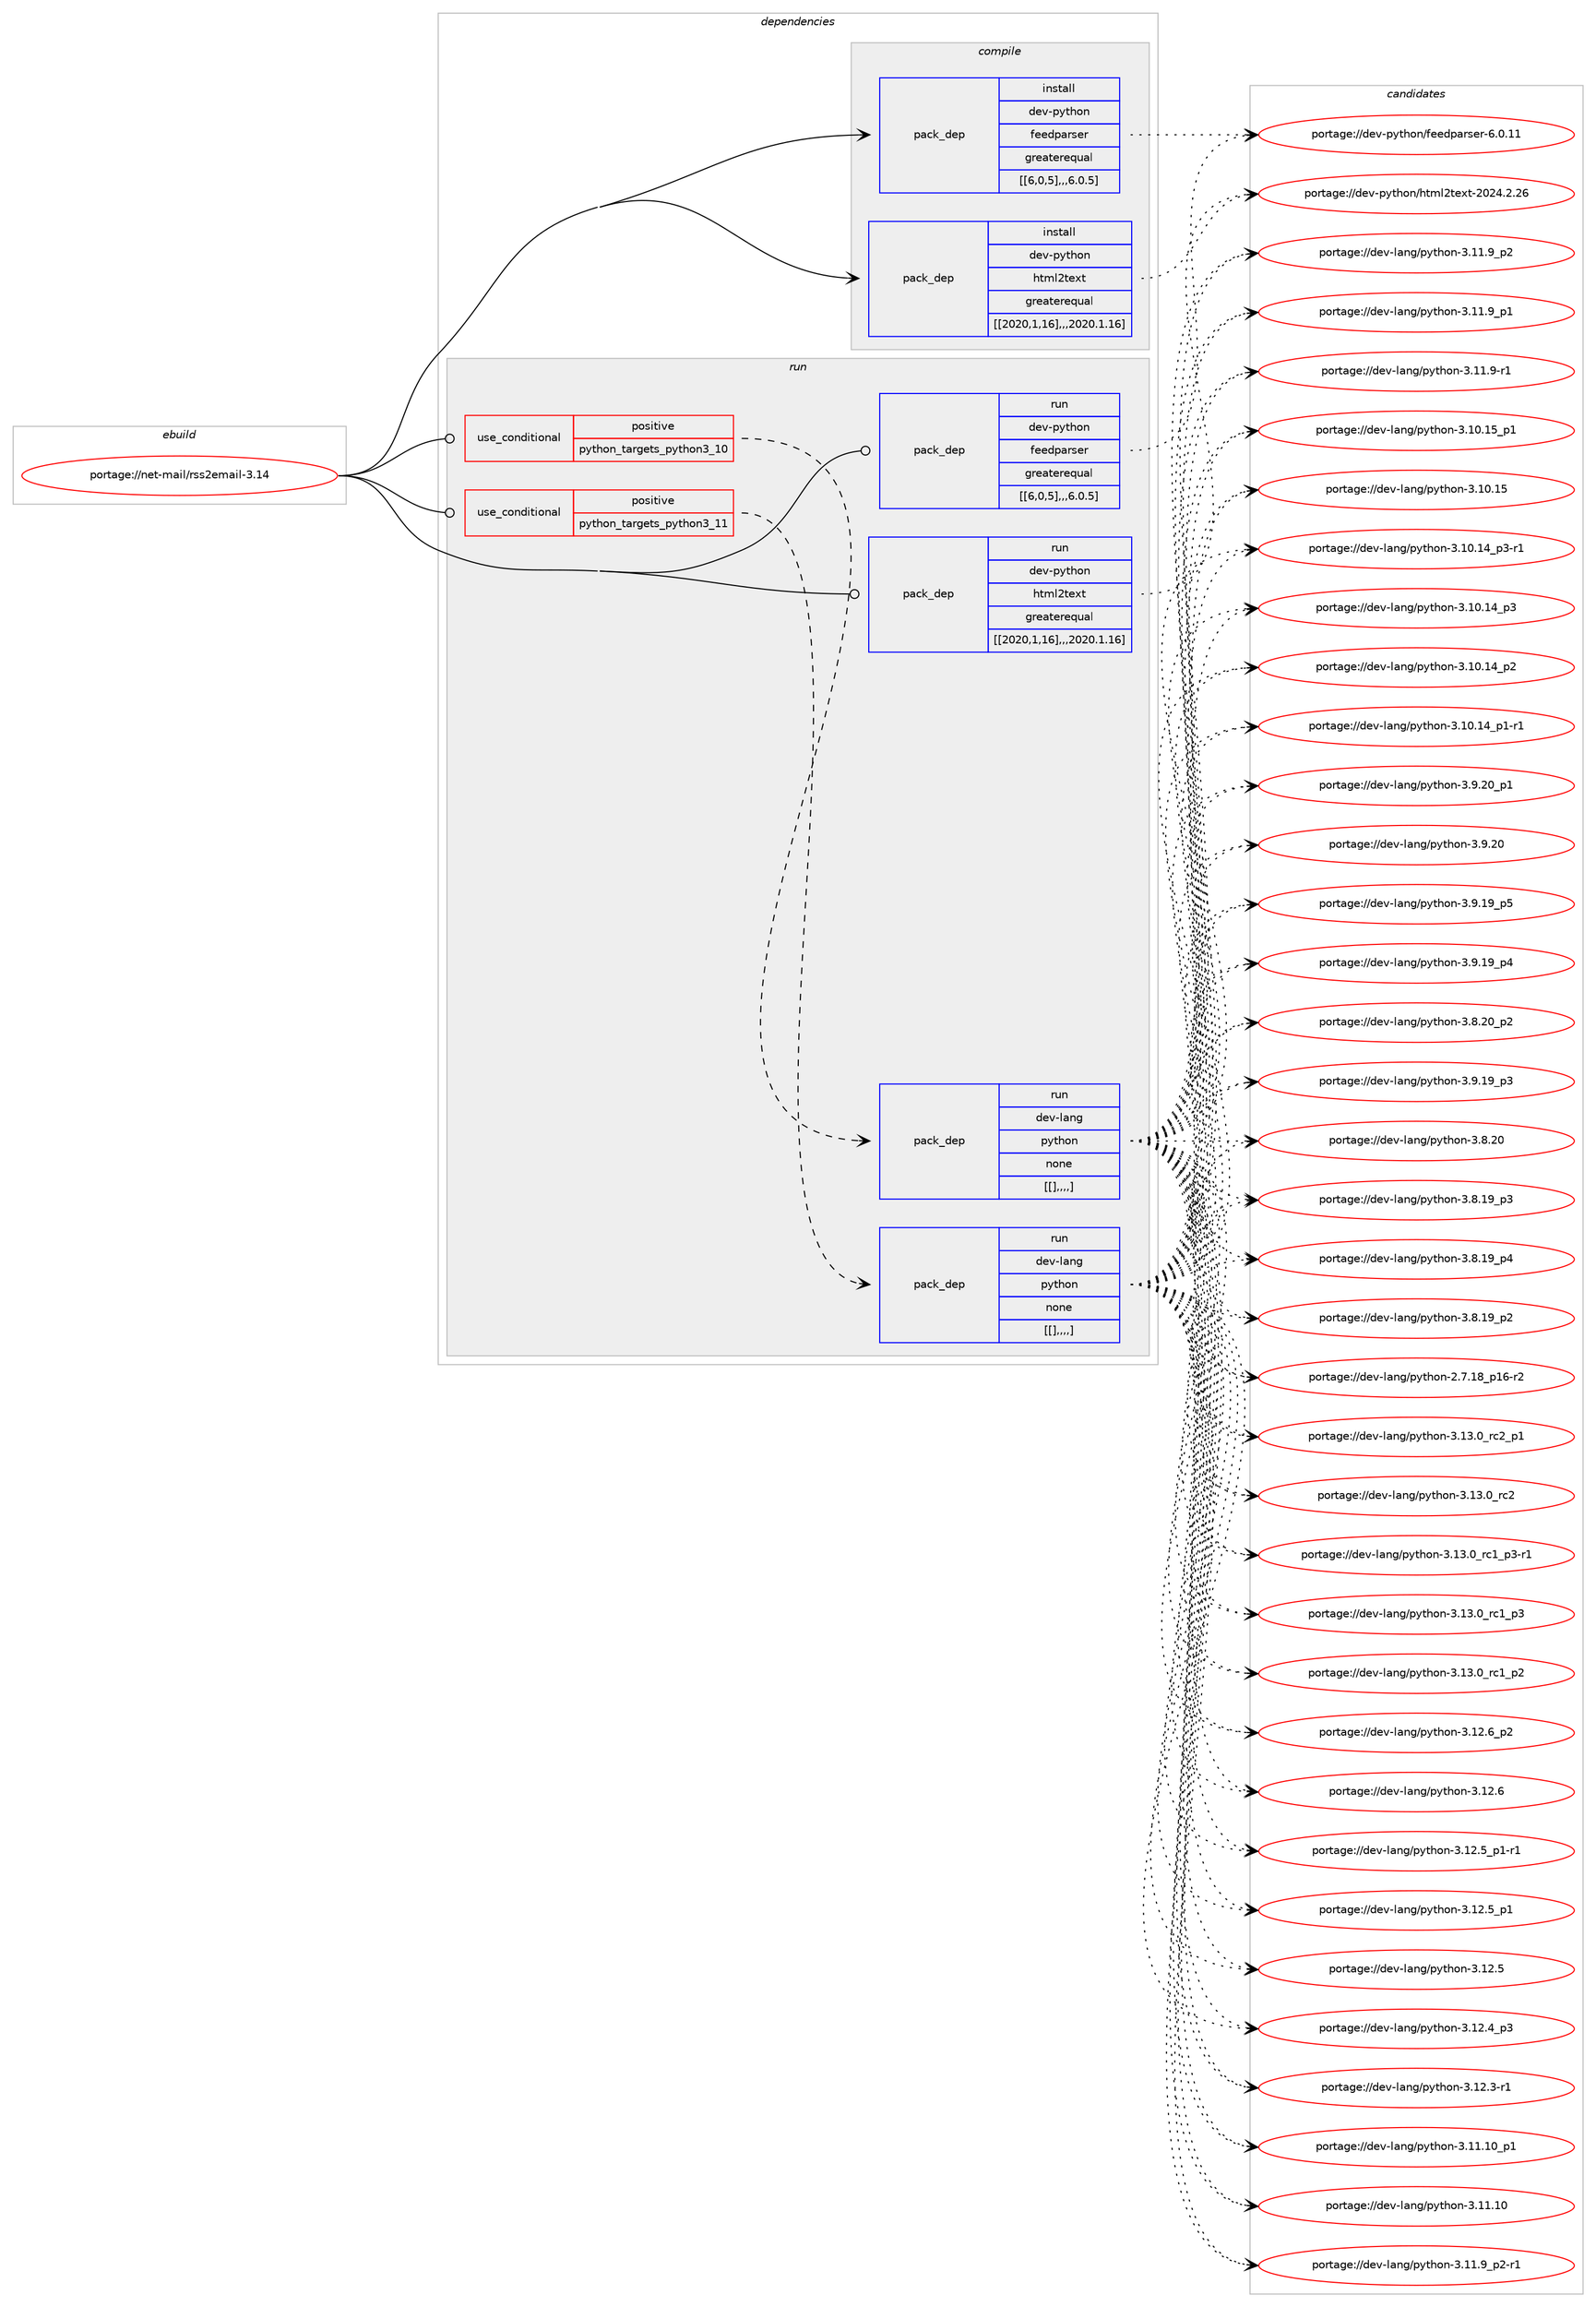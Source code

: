 digraph prolog {

# *************
# Graph options
# *************

newrank=true;
concentrate=true;
compound=true;
graph [rankdir=LR,fontname=Helvetica,fontsize=10,ranksep=1.5];#, ranksep=2.5, nodesep=0.2];
edge  [arrowhead=vee];
node  [fontname=Helvetica,fontsize=10];

# **********
# The ebuild
# **********

subgraph cluster_leftcol {
color=gray;
label=<<i>ebuild</i>>;
id [label="portage://net-mail/rss2email-3.14", color=red, width=4, href="../net-mail/rss2email-3.14.svg"];
}

# ****************
# The dependencies
# ****************

subgraph cluster_midcol {
color=gray;
label=<<i>dependencies</i>>;
subgraph cluster_compile {
fillcolor="#eeeeee";
style=filled;
label=<<i>compile</i>>;
subgraph pack274206 {
dependency376592 [label=<<TABLE BORDER="0" CELLBORDER="1" CELLSPACING="0" CELLPADDING="4" WIDTH="220"><TR><TD ROWSPAN="6" CELLPADDING="30">pack_dep</TD></TR><TR><TD WIDTH="110">install</TD></TR><TR><TD>dev-python</TD></TR><TR><TD>feedparser</TD></TR><TR><TD>greaterequal</TD></TR><TR><TD>[[6,0,5],,,6.0.5]</TD></TR></TABLE>>, shape=none, color=blue];
}
id:e -> dependency376592:w [weight=20,style="solid",arrowhead="vee"];
subgraph pack274207 {
dependency376593 [label=<<TABLE BORDER="0" CELLBORDER="1" CELLSPACING="0" CELLPADDING="4" WIDTH="220"><TR><TD ROWSPAN="6" CELLPADDING="30">pack_dep</TD></TR><TR><TD WIDTH="110">install</TD></TR><TR><TD>dev-python</TD></TR><TR><TD>html2text</TD></TR><TR><TD>greaterequal</TD></TR><TR><TD>[[2020,1,16],,,2020.1.16]</TD></TR></TABLE>>, shape=none, color=blue];
}
id:e -> dependency376593:w [weight=20,style="solid",arrowhead="vee"];
}
subgraph cluster_compileandrun {
fillcolor="#eeeeee";
style=filled;
label=<<i>compile and run</i>>;
}
subgraph cluster_run {
fillcolor="#eeeeee";
style=filled;
label=<<i>run</i>>;
subgraph cond99684 {
dependency376594 [label=<<TABLE BORDER="0" CELLBORDER="1" CELLSPACING="0" CELLPADDING="4"><TR><TD ROWSPAN="3" CELLPADDING="10">use_conditional</TD></TR><TR><TD>positive</TD></TR><TR><TD>python_targets_python3_10</TD></TR></TABLE>>, shape=none, color=red];
subgraph pack274208 {
dependency376595 [label=<<TABLE BORDER="0" CELLBORDER="1" CELLSPACING="0" CELLPADDING="4" WIDTH="220"><TR><TD ROWSPAN="6" CELLPADDING="30">pack_dep</TD></TR><TR><TD WIDTH="110">run</TD></TR><TR><TD>dev-lang</TD></TR><TR><TD>python</TD></TR><TR><TD>none</TD></TR><TR><TD>[[],,,,]</TD></TR></TABLE>>, shape=none, color=blue];
}
dependency376594:e -> dependency376595:w [weight=20,style="dashed",arrowhead="vee"];
}
id:e -> dependency376594:w [weight=20,style="solid",arrowhead="odot"];
subgraph cond99685 {
dependency376596 [label=<<TABLE BORDER="0" CELLBORDER="1" CELLSPACING="0" CELLPADDING="4"><TR><TD ROWSPAN="3" CELLPADDING="10">use_conditional</TD></TR><TR><TD>positive</TD></TR><TR><TD>python_targets_python3_11</TD></TR></TABLE>>, shape=none, color=red];
subgraph pack274209 {
dependency376597 [label=<<TABLE BORDER="0" CELLBORDER="1" CELLSPACING="0" CELLPADDING="4" WIDTH="220"><TR><TD ROWSPAN="6" CELLPADDING="30">pack_dep</TD></TR><TR><TD WIDTH="110">run</TD></TR><TR><TD>dev-lang</TD></TR><TR><TD>python</TD></TR><TR><TD>none</TD></TR><TR><TD>[[],,,,]</TD></TR></TABLE>>, shape=none, color=blue];
}
dependency376596:e -> dependency376597:w [weight=20,style="dashed",arrowhead="vee"];
}
id:e -> dependency376596:w [weight=20,style="solid",arrowhead="odot"];
subgraph pack274210 {
dependency376598 [label=<<TABLE BORDER="0" CELLBORDER="1" CELLSPACING="0" CELLPADDING="4" WIDTH="220"><TR><TD ROWSPAN="6" CELLPADDING="30">pack_dep</TD></TR><TR><TD WIDTH="110">run</TD></TR><TR><TD>dev-python</TD></TR><TR><TD>feedparser</TD></TR><TR><TD>greaterequal</TD></TR><TR><TD>[[6,0,5],,,6.0.5]</TD></TR></TABLE>>, shape=none, color=blue];
}
id:e -> dependency376598:w [weight=20,style="solid",arrowhead="odot"];
subgraph pack274211 {
dependency376599 [label=<<TABLE BORDER="0" CELLBORDER="1" CELLSPACING="0" CELLPADDING="4" WIDTH="220"><TR><TD ROWSPAN="6" CELLPADDING="30">pack_dep</TD></TR><TR><TD WIDTH="110">run</TD></TR><TR><TD>dev-python</TD></TR><TR><TD>html2text</TD></TR><TR><TD>greaterequal</TD></TR><TR><TD>[[2020,1,16],,,2020.1.16]</TD></TR></TABLE>>, shape=none, color=blue];
}
id:e -> dependency376599:w [weight=20,style="solid",arrowhead="odot"];
}
}

# **************
# The candidates
# **************

subgraph cluster_choices {
rank=same;
color=gray;
label=<<i>candidates</i>>;

subgraph choice274206 {
color=black;
nodesep=1;
choice10010111845112121116104111110471021011011001129711411510111445544648464949 [label="portage://dev-python/feedparser-6.0.11", color=red, width=4,href="../dev-python/feedparser-6.0.11.svg"];
dependency376592:e -> choice10010111845112121116104111110471021011011001129711411510111445544648464949:w [style=dotted,weight="100"];
}
subgraph choice274207 {
color=black;
nodesep=1;
choice10010111845112121116104111110471041161091085011610112011645504850524650465054 [label="portage://dev-python/html2text-2024.2.26", color=red, width=4,href="../dev-python/html2text-2024.2.26.svg"];
dependency376593:e -> choice10010111845112121116104111110471041161091085011610112011645504850524650465054:w [style=dotted,weight="100"];
}
subgraph choice274208 {
color=black;
nodesep=1;
choice100101118451089711010347112121116104111110455146495146489511499509511249 [label="portage://dev-lang/python-3.13.0_rc2_p1", color=red, width=4,href="../dev-lang/python-3.13.0_rc2_p1.svg"];
choice10010111845108971101034711212111610411111045514649514648951149950 [label="portage://dev-lang/python-3.13.0_rc2", color=red, width=4,href="../dev-lang/python-3.13.0_rc2.svg"];
choice1001011184510897110103471121211161041111104551464951464895114994995112514511449 [label="portage://dev-lang/python-3.13.0_rc1_p3-r1", color=red, width=4,href="../dev-lang/python-3.13.0_rc1_p3-r1.svg"];
choice100101118451089711010347112121116104111110455146495146489511499499511251 [label="portage://dev-lang/python-3.13.0_rc1_p3", color=red, width=4,href="../dev-lang/python-3.13.0_rc1_p3.svg"];
choice100101118451089711010347112121116104111110455146495146489511499499511250 [label="portage://dev-lang/python-3.13.0_rc1_p2", color=red, width=4,href="../dev-lang/python-3.13.0_rc1_p2.svg"];
choice100101118451089711010347112121116104111110455146495046549511250 [label="portage://dev-lang/python-3.12.6_p2", color=red, width=4,href="../dev-lang/python-3.12.6_p2.svg"];
choice10010111845108971101034711212111610411111045514649504654 [label="portage://dev-lang/python-3.12.6", color=red, width=4,href="../dev-lang/python-3.12.6.svg"];
choice1001011184510897110103471121211161041111104551464950465395112494511449 [label="portage://dev-lang/python-3.12.5_p1-r1", color=red, width=4,href="../dev-lang/python-3.12.5_p1-r1.svg"];
choice100101118451089711010347112121116104111110455146495046539511249 [label="portage://dev-lang/python-3.12.5_p1", color=red, width=4,href="../dev-lang/python-3.12.5_p1.svg"];
choice10010111845108971101034711212111610411111045514649504653 [label="portage://dev-lang/python-3.12.5", color=red, width=4,href="../dev-lang/python-3.12.5.svg"];
choice100101118451089711010347112121116104111110455146495046529511251 [label="portage://dev-lang/python-3.12.4_p3", color=red, width=4,href="../dev-lang/python-3.12.4_p3.svg"];
choice100101118451089711010347112121116104111110455146495046514511449 [label="portage://dev-lang/python-3.12.3-r1", color=red, width=4,href="../dev-lang/python-3.12.3-r1.svg"];
choice10010111845108971101034711212111610411111045514649494649489511249 [label="portage://dev-lang/python-3.11.10_p1", color=red, width=4,href="../dev-lang/python-3.11.10_p1.svg"];
choice1001011184510897110103471121211161041111104551464949464948 [label="portage://dev-lang/python-3.11.10", color=red, width=4,href="../dev-lang/python-3.11.10.svg"];
choice1001011184510897110103471121211161041111104551464949465795112504511449 [label="portage://dev-lang/python-3.11.9_p2-r1", color=red, width=4,href="../dev-lang/python-3.11.9_p2-r1.svg"];
choice100101118451089711010347112121116104111110455146494946579511250 [label="portage://dev-lang/python-3.11.9_p2", color=red, width=4,href="../dev-lang/python-3.11.9_p2.svg"];
choice100101118451089711010347112121116104111110455146494946579511249 [label="portage://dev-lang/python-3.11.9_p1", color=red, width=4,href="../dev-lang/python-3.11.9_p1.svg"];
choice100101118451089711010347112121116104111110455146494946574511449 [label="portage://dev-lang/python-3.11.9-r1", color=red, width=4,href="../dev-lang/python-3.11.9-r1.svg"];
choice10010111845108971101034711212111610411111045514649484649539511249 [label="portage://dev-lang/python-3.10.15_p1", color=red, width=4,href="../dev-lang/python-3.10.15_p1.svg"];
choice1001011184510897110103471121211161041111104551464948464953 [label="portage://dev-lang/python-3.10.15", color=red, width=4,href="../dev-lang/python-3.10.15.svg"];
choice100101118451089711010347112121116104111110455146494846495295112514511449 [label="portage://dev-lang/python-3.10.14_p3-r1", color=red, width=4,href="../dev-lang/python-3.10.14_p3-r1.svg"];
choice10010111845108971101034711212111610411111045514649484649529511251 [label="portage://dev-lang/python-3.10.14_p3", color=red, width=4,href="../dev-lang/python-3.10.14_p3.svg"];
choice10010111845108971101034711212111610411111045514649484649529511250 [label="portage://dev-lang/python-3.10.14_p2", color=red, width=4,href="../dev-lang/python-3.10.14_p2.svg"];
choice100101118451089711010347112121116104111110455146494846495295112494511449 [label="portage://dev-lang/python-3.10.14_p1-r1", color=red, width=4,href="../dev-lang/python-3.10.14_p1-r1.svg"];
choice100101118451089711010347112121116104111110455146574650489511249 [label="portage://dev-lang/python-3.9.20_p1", color=red, width=4,href="../dev-lang/python-3.9.20_p1.svg"];
choice10010111845108971101034711212111610411111045514657465048 [label="portage://dev-lang/python-3.9.20", color=red, width=4,href="../dev-lang/python-3.9.20.svg"];
choice100101118451089711010347112121116104111110455146574649579511253 [label="portage://dev-lang/python-3.9.19_p5", color=red, width=4,href="../dev-lang/python-3.9.19_p5.svg"];
choice100101118451089711010347112121116104111110455146574649579511252 [label="portage://dev-lang/python-3.9.19_p4", color=red, width=4,href="../dev-lang/python-3.9.19_p4.svg"];
choice100101118451089711010347112121116104111110455146574649579511251 [label="portage://dev-lang/python-3.9.19_p3", color=red, width=4,href="../dev-lang/python-3.9.19_p3.svg"];
choice100101118451089711010347112121116104111110455146564650489511250 [label="portage://dev-lang/python-3.8.20_p2", color=red, width=4,href="../dev-lang/python-3.8.20_p2.svg"];
choice10010111845108971101034711212111610411111045514656465048 [label="portage://dev-lang/python-3.8.20", color=red, width=4,href="../dev-lang/python-3.8.20.svg"];
choice100101118451089711010347112121116104111110455146564649579511252 [label="portage://dev-lang/python-3.8.19_p4", color=red, width=4,href="../dev-lang/python-3.8.19_p4.svg"];
choice100101118451089711010347112121116104111110455146564649579511251 [label="portage://dev-lang/python-3.8.19_p3", color=red, width=4,href="../dev-lang/python-3.8.19_p3.svg"];
choice100101118451089711010347112121116104111110455146564649579511250 [label="portage://dev-lang/python-3.8.19_p2", color=red, width=4,href="../dev-lang/python-3.8.19_p2.svg"];
choice100101118451089711010347112121116104111110455046554649569511249544511450 [label="portage://dev-lang/python-2.7.18_p16-r2", color=red, width=4,href="../dev-lang/python-2.7.18_p16-r2.svg"];
dependency376595:e -> choice100101118451089711010347112121116104111110455146495146489511499509511249:w [style=dotted,weight="100"];
dependency376595:e -> choice10010111845108971101034711212111610411111045514649514648951149950:w [style=dotted,weight="100"];
dependency376595:e -> choice1001011184510897110103471121211161041111104551464951464895114994995112514511449:w [style=dotted,weight="100"];
dependency376595:e -> choice100101118451089711010347112121116104111110455146495146489511499499511251:w [style=dotted,weight="100"];
dependency376595:e -> choice100101118451089711010347112121116104111110455146495146489511499499511250:w [style=dotted,weight="100"];
dependency376595:e -> choice100101118451089711010347112121116104111110455146495046549511250:w [style=dotted,weight="100"];
dependency376595:e -> choice10010111845108971101034711212111610411111045514649504654:w [style=dotted,weight="100"];
dependency376595:e -> choice1001011184510897110103471121211161041111104551464950465395112494511449:w [style=dotted,weight="100"];
dependency376595:e -> choice100101118451089711010347112121116104111110455146495046539511249:w [style=dotted,weight="100"];
dependency376595:e -> choice10010111845108971101034711212111610411111045514649504653:w [style=dotted,weight="100"];
dependency376595:e -> choice100101118451089711010347112121116104111110455146495046529511251:w [style=dotted,weight="100"];
dependency376595:e -> choice100101118451089711010347112121116104111110455146495046514511449:w [style=dotted,weight="100"];
dependency376595:e -> choice10010111845108971101034711212111610411111045514649494649489511249:w [style=dotted,weight="100"];
dependency376595:e -> choice1001011184510897110103471121211161041111104551464949464948:w [style=dotted,weight="100"];
dependency376595:e -> choice1001011184510897110103471121211161041111104551464949465795112504511449:w [style=dotted,weight="100"];
dependency376595:e -> choice100101118451089711010347112121116104111110455146494946579511250:w [style=dotted,weight="100"];
dependency376595:e -> choice100101118451089711010347112121116104111110455146494946579511249:w [style=dotted,weight="100"];
dependency376595:e -> choice100101118451089711010347112121116104111110455146494946574511449:w [style=dotted,weight="100"];
dependency376595:e -> choice10010111845108971101034711212111610411111045514649484649539511249:w [style=dotted,weight="100"];
dependency376595:e -> choice1001011184510897110103471121211161041111104551464948464953:w [style=dotted,weight="100"];
dependency376595:e -> choice100101118451089711010347112121116104111110455146494846495295112514511449:w [style=dotted,weight="100"];
dependency376595:e -> choice10010111845108971101034711212111610411111045514649484649529511251:w [style=dotted,weight="100"];
dependency376595:e -> choice10010111845108971101034711212111610411111045514649484649529511250:w [style=dotted,weight="100"];
dependency376595:e -> choice100101118451089711010347112121116104111110455146494846495295112494511449:w [style=dotted,weight="100"];
dependency376595:e -> choice100101118451089711010347112121116104111110455146574650489511249:w [style=dotted,weight="100"];
dependency376595:e -> choice10010111845108971101034711212111610411111045514657465048:w [style=dotted,weight="100"];
dependency376595:e -> choice100101118451089711010347112121116104111110455146574649579511253:w [style=dotted,weight="100"];
dependency376595:e -> choice100101118451089711010347112121116104111110455146574649579511252:w [style=dotted,weight="100"];
dependency376595:e -> choice100101118451089711010347112121116104111110455146574649579511251:w [style=dotted,weight="100"];
dependency376595:e -> choice100101118451089711010347112121116104111110455146564650489511250:w [style=dotted,weight="100"];
dependency376595:e -> choice10010111845108971101034711212111610411111045514656465048:w [style=dotted,weight="100"];
dependency376595:e -> choice100101118451089711010347112121116104111110455146564649579511252:w [style=dotted,weight="100"];
dependency376595:e -> choice100101118451089711010347112121116104111110455146564649579511251:w [style=dotted,weight="100"];
dependency376595:e -> choice100101118451089711010347112121116104111110455146564649579511250:w [style=dotted,weight="100"];
dependency376595:e -> choice100101118451089711010347112121116104111110455046554649569511249544511450:w [style=dotted,weight="100"];
}
subgraph choice274209 {
color=black;
nodesep=1;
choice100101118451089711010347112121116104111110455146495146489511499509511249 [label="portage://dev-lang/python-3.13.0_rc2_p1", color=red, width=4,href="../dev-lang/python-3.13.0_rc2_p1.svg"];
choice10010111845108971101034711212111610411111045514649514648951149950 [label="portage://dev-lang/python-3.13.0_rc2", color=red, width=4,href="../dev-lang/python-3.13.0_rc2.svg"];
choice1001011184510897110103471121211161041111104551464951464895114994995112514511449 [label="portage://dev-lang/python-3.13.0_rc1_p3-r1", color=red, width=4,href="../dev-lang/python-3.13.0_rc1_p3-r1.svg"];
choice100101118451089711010347112121116104111110455146495146489511499499511251 [label="portage://dev-lang/python-3.13.0_rc1_p3", color=red, width=4,href="../dev-lang/python-3.13.0_rc1_p3.svg"];
choice100101118451089711010347112121116104111110455146495146489511499499511250 [label="portage://dev-lang/python-3.13.0_rc1_p2", color=red, width=4,href="../dev-lang/python-3.13.0_rc1_p2.svg"];
choice100101118451089711010347112121116104111110455146495046549511250 [label="portage://dev-lang/python-3.12.6_p2", color=red, width=4,href="../dev-lang/python-3.12.6_p2.svg"];
choice10010111845108971101034711212111610411111045514649504654 [label="portage://dev-lang/python-3.12.6", color=red, width=4,href="../dev-lang/python-3.12.6.svg"];
choice1001011184510897110103471121211161041111104551464950465395112494511449 [label="portage://dev-lang/python-3.12.5_p1-r1", color=red, width=4,href="../dev-lang/python-3.12.5_p1-r1.svg"];
choice100101118451089711010347112121116104111110455146495046539511249 [label="portage://dev-lang/python-3.12.5_p1", color=red, width=4,href="../dev-lang/python-3.12.5_p1.svg"];
choice10010111845108971101034711212111610411111045514649504653 [label="portage://dev-lang/python-3.12.5", color=red, width=4,href="../dev-lang/python-3.12.5.svg"];
choice100101118451089711010347112121116104111110455146495046529511251 [label="portage://dev-lang/python-3.12.4_p3", color=red, width=4,href="../dev-lang/python-3.12.4_p3.svg"];
choice100101118451089711010347112121116104111110455146495046514511449 [label="portage://dev-lang/python-3.12.3-r1", color=red, width=4,href="../dev-lang/python-3.12.3-r1.svg"];
choice10010111845108971101034711212111610411111045514649494649489511249 [label="portage://dev-lang/python-3.11.10_p1", color=red, width=4,href="../dev-lang/python-3.11.10_p1.svg"];
choice1001011184510897110103471121211161041111104551464949464948 [label="portage://dev-lang/python-3.11.10", color=red, width=4,href="../dev-lang/python-3.11.10.svg"];
choice1001011184510897110103471121211161041111104551464949465795112504511449 [label="portage://dev-lang/python-3.11.9_p2-r1", color=red, width=4,href="../dev-lang/python-3.11.9_p2-r1.svg"];
choice100101118451089711010347112121116104111110455146494946579511250 [label="portage://dev-lang/python-3.11.9_p2", color=red, width=4,href="../dev-lang/python-3.11.9_p2.svg"];
choice100101118451089711010347112121116104111110455146494946579511249 [label="portage://dev-lang/python-3.11.9_p1", color=red, width=4,href="../dev-lang/python-3.11.9_p1.svg"];
choice100101118451089711010347112121116104111110455146494946574511449 [label="portage://dev-lang/python-3.11.9-r1", color=red, width=4,href="../dev-lang/python-3.11.9-r1.svg"];
choice10010111845108971101034711212111610411111045514649484649539511249 [label="portage://dev-lang/python-3.10.15_p1", color=red, width=4,href="../dev-lang/python-3.10.15_p1.svg"];
choice1001011184510897110103471121211161041111104551464948464953 [label="portage://dev-lang/python-3.10.15", color=red, width=4,href="../dev-lang/python-3.10.15.svg"];
choice100101118451089711010347112121116104111110455146494846495295112514511449 [label="portage://dev-lang/python-3.10.14_p3-r1", color=red, width=4,href="../dev-lang/python-3.10.14_p3-r1.svg"];
choice10010111845108971101034711212111610411111045514649484649529511251 [label="portage://dev-lang/python-3.10.14_p3", color=red, width=4,href="../dev-lang/python-3.10.14_p3.svg"];
choice10010111845108971101034711212111610411111045514649484649529511250 [label="portage://dev-lang/python-3.10.14_p2", color=red, width=4,href="../dev-lang/python-3.10.14_p2.svg"];
choice100101118451089711010347112121116104111110455146494846495295112494511449 [label="portage://dev-lang/python-3.10.14_p1-r1", color=red, width=4,href="../dev-lang/python-3.10.14_p1-r1.svg"];
choice100101118451089711010347112121116104111110455146574650489511249 [label="portage://dev-lang/python-3.9.20_p1", color=red, width=4,href="../dev-lang/python-3.9.20_p1.svg"];
choice10010111845108971101034711212111610411111045514657465048 [label="portage://dev-lang/python-3.9.20", color=red, width=4,href="../dev-lang/python-3.9.20.svg"];
choice100101118451089711010347112121116104111110455146574649579511253 [label="portage://dev-lang/python-3.9.19_p5", color=red, width=4,href="../dev-lang/python-3.9.19_p5.svg"];
choice100101118451089711010347112121116104111110455146574649579511252 [label="portage://dev-lang/python-3.9.19_p4", color=red, width=4,href="../dev-lang/python-3.9.19_p4.svg"];
choice100101118451089711010347112121116104111110455146574649579511251 [label="portage://dev-lang/python-3.9.19_p3", color=red, width=4,href="../dev-lang/python-3.9.19_p3.svg"];
choice100101118451089711010347112121116104111110455146564650489511250 [label="portage://dev-lang/python-3.8.20_p2", color=red, width=4,href="../dev-lang/python-3.8.20_p2.svg"];
choice10010111845108971101034711212111610411111045514656465048 [label="portage://dev-lang/python-3.8.20", color=red, width=4,href="../dev-lang/python-3.8.20.svg"];
choice100101118451089711010347112121116104111110455146564649579511252 [label="portage://dev-lang/python-3.8.19_p4", color=red, width=4,href="../dev-lang/python-3.8.19_p4.svg"];
choice100101118451089711010347112121116104111110455146564649579511251 [label="portage://dev-lang/python-3.8.19_p3", color=red, width=4,href="../dev-lang/python-3.8.19_p3.svg"];
choice100101118451089711010347112121116104111110455146564649579511250 [label="portage://dev-lang/python-3.8.19_p2", color=red, width=4,href="../dev-lang/python-3.8.19_p2.svg"];
choice100101118451089711010347112121116104111110455046554649569511249544511450 [label="portage://dev-lang/python-2.7.18_p16-r2", color=red, width=4,href="../dev-lang/python-2.7.18_p16-r2.svg"];
dependency376597:e -> choice100101118451089711010347112121116104111110455146495146489511499509511249:w [style=dotted,weight="100"];
dependency376597:e -> choice10010111845108971101034711212111610411111045514649514648951149950:w [style=dotted,weight="100"];
dependency376597:e -> choice1001011184510897110103471121211161041111104551464951464895114994995112514511449:w [style=dotted,weight="100"];
dependency376597:e -> choice100101118451089711010347112121116104111110455146495146489511499499511251:w [style=dotted,weight="100"];
dependency376597:e -> choice100101118451089711010347112121116104111110455146495146489511499499511250:w [style=dotted,weight="100"];
dependency376597:e -> choice100101118451089711010347112121116104111110455146495046549511250:w [style=dotted,weight="100"];
dependency376597:e -> choice10010111845108971101034711212111610411111045514649504654:w [style=dotted,weight="100"];
dependency376597:e -> choice1001011184510897110103471121211161041111104551464950465395112494511449:w [style=dotted,weight="100"];
dependency376597:e -> choice100101118451089711010347112121116104111110455146495046539511249:w [style=dotted,weight="100"];
dependency376597:e -> choice10010111845108971101034711212111610411111045514649504653:w [style=dotted,weight="100"];
dependency376597:e -> choice100101118451089711010347112121116104111110455146495046529511251:w [style=dotted,weight="100"];
dependency376597:e -> choice100101118451089711010347112121116104111110455146495046514511449:w [style=dotted,weight="100"];
dependency376597:e -> choice10010111845108971101034711212111610411111045514649494649489511249:w [style=dotted,weight="100"];
dependency376597:e -> choice1001011184510897110103471121211161041111104551464949464948:w [style=dotted,weight="100"];
dependency376597:e -> choice1001011184510897110103471121211161041111104551464949465795112504511449:w [style=dotted,weight="100"];
dependency376597:e -> choice100101118451089711010347112121116104111110455146494946579511250:w [style=dotted,weight="100"];
dependency376597:e -> choice100101118451089711010347112121116104111110455146494946579511249:w [style=dotted,weight="100"];
dependency376597:e -> choice100101118451089711010347112121116104111110455146494946574511449:w [style=dotted,weight="100"];
dependency376597:e -> choice10010111845108971101034711212111610411111045514649484649539511249:w [style=dotted,weight="100"];
dependency376597:e -> choice1001011184510897110103471121211161041111104551464948464953:w [style=dotted,weight="100"];
dependency376597:e -> choice100101118451089711010347112121116104111110455146494846495295112514511449:w [style=dotted,weight="100"];
dependency376597:e -> choice10010111845108971101034711212111610411111045514649484649529511251:w [style=dotted,weight="100"];
dependency376597:e -> choice10010111845108971101034711212111610411111045514649484649529511250:w [style=dotted,weight="100"];
dependency376597:e -> choice100101118451089711010347112121116104111110455146494846495295112494511449:w [style=dotted,weight="100"];
dependency376597:e -> choice100101118451089711010347112121116104111110455146574650489511249:w [style=dotted,weight="100"];
dependency376597:e -> choice10010111845108971101034711212111610411111045514657465048:w [style=dotted,weight="100"];
dependency376597:e -> choice100101118451089711010347112121116104111110455146574649579511253:w [style=dotted,weight="100"];
dependency376597:e -> choice100101118451089711010347112121116104111110455146574649579511252:w [style=dotted,weight="100"];
dependency376597:e -> choice100101118451089711010347112121116104111110455146574649579511251:w [style=dotted,weight="100"];
dependency376597:e -> choice100101118451089711010347112121116104111110455146564650489511250:w [style=dotted,weight="100"];
dependency376597:e -> choice10010111845108971101034711212111610411111045514656465048:w [style=dotted,weight="100"];
dependency376597:e -> choice100101118451089711010347112121116104111110455146564649579511252:w [style=dotted,weight="100"];
dependency376597:e -> choice100101118451089711010347112121116104111110455146564649579511251:w [style=dotted,weight="100"];
dependency376597:e -> choice100101118451089711010347112121116104111110455146564649579511250:w [style=dotted,weight="100"];
dependency376597:e -> choice100101118451089711010347112121116104111110455046554649569511249544511450:w [style=dotted,weight="100"];
}
subgraph choice274210 {
color=black;
nodesep=1;
choice10010111845112121116104111110471021011011001129711411510111445544648464949 [label="portage://dev-python/feedparser-6.0.11", color=red, width=4,href="../dev-python/feedparser-6.0.11.svg"];
dependency376598:e -> choice10010111845112121116104111110471021011011001129711411510111445544648464949:w [style=dotted,weight="100"];
}
subgraph choice274211 {
color=black;
nodesep=1;
choice10010111845112121116104111110471041161091085011610112011645504850524650465054 [label="portage://dev-python/html2text-2024.2.26", color=red, width=4,href="../dev-python/html2text-2024.2.26.svg"];
dependency376599:e -> choice10010111845112121116104111110471041161091085011610112011645504850524650465054:w [style=dotted,weight="100"];
}
}

}
